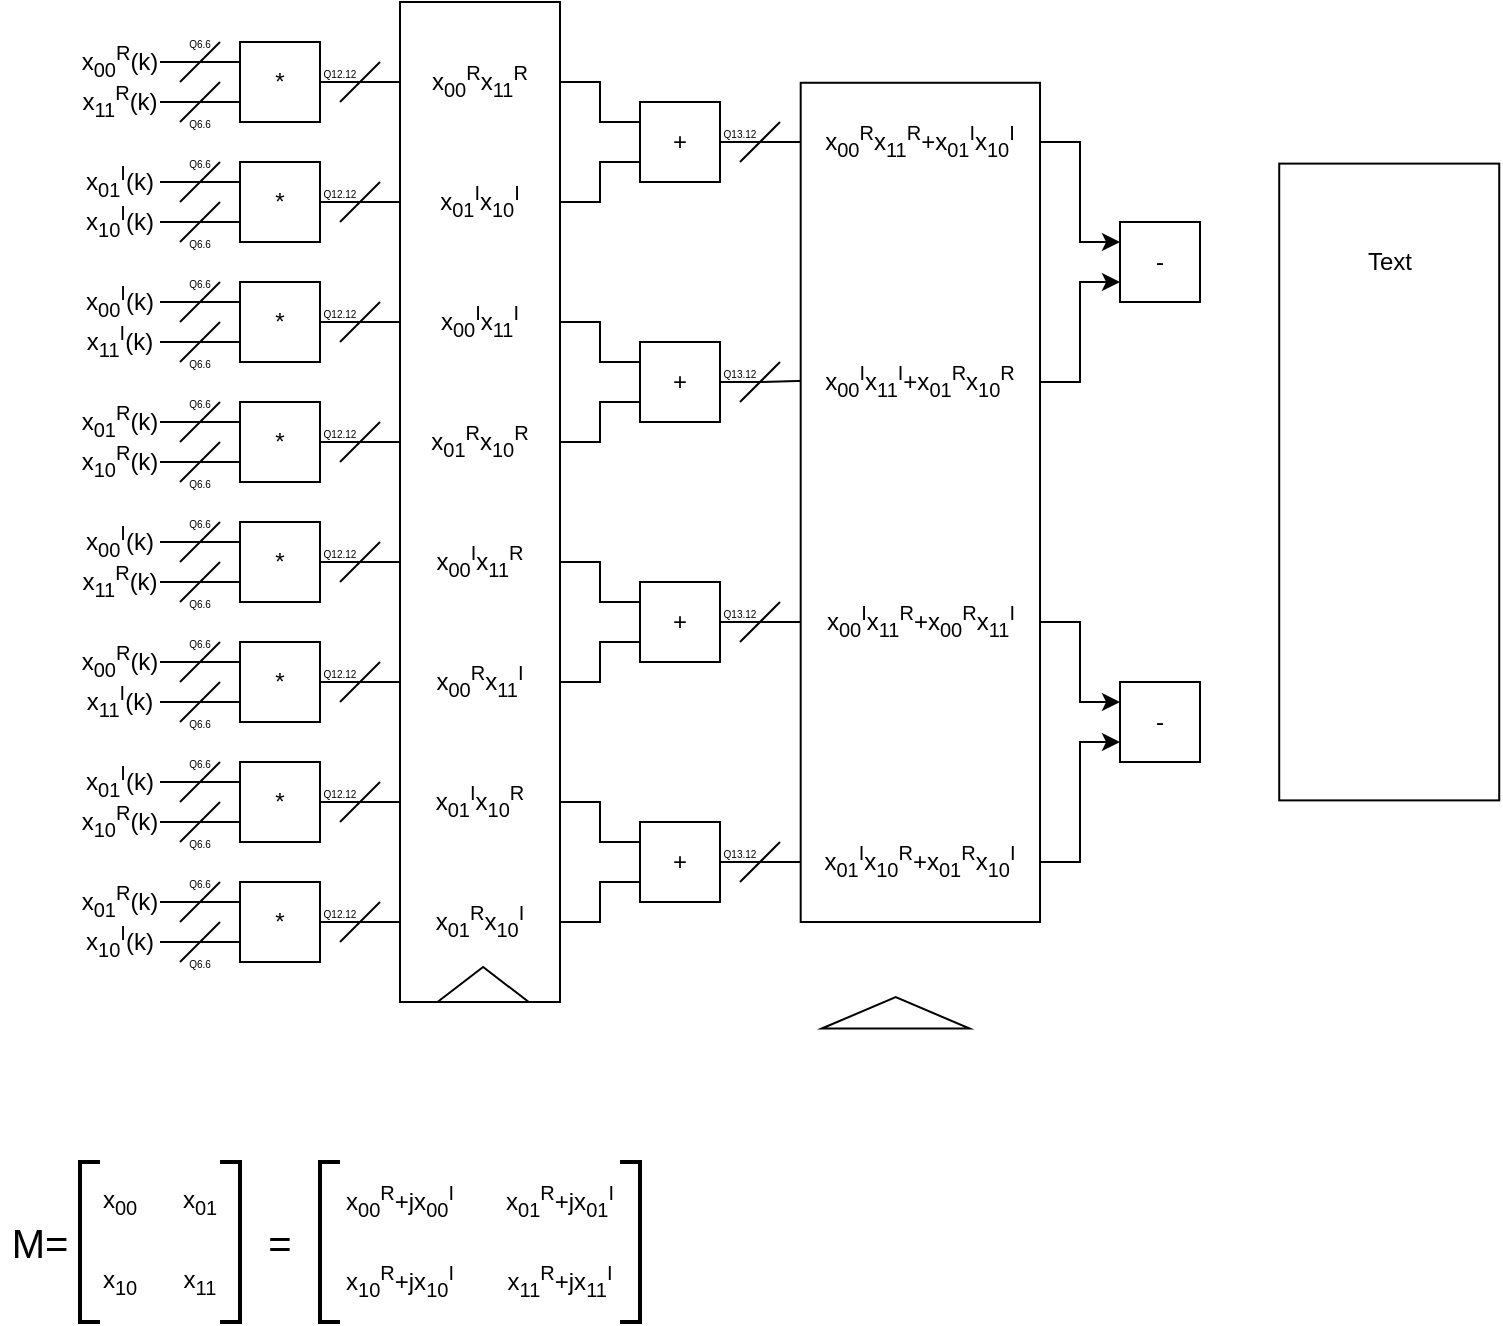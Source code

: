 <mxfile version="24.7.17">
  <diagram name="Page-1" id="VPvtaMNpJZhvRJrZJaOK">
    <mxGraphModel dx="922" dy="496" grid="1" gridSize="10" guides="1" tooltips="1" connect="1" arrows="1" fold="1" page="1" pageScale="1" pageWidth="850" pageHeight="1100" math="0" shadow="0">
      <root>
        <mxCell id="0" />
        <mxCell id="1" parent="0" />
        <mxCell id="rDomsemBt22BLF_l0Lk8-1" value="" style="rounded=0;whiteSpace=wrap;html=1;rotation=90;" vertex="1" parent="1">
          <mxGeometry x="110" y="270" width="500" height="80" as="geometry" />
        </mxCell>
        <mxCell id="rDomsemBt22BLF_l0Lk8-19" style="edgeStyle=orthogonalEdgeStyle;rounded=0;orthogonalLoop=1;jettySize=auto;html=1;endArrow=none;endFill=0;" edge="1" parent="1" source="rDomsemBt22BLF_l0Lk8-2">
          <mxGeometry relative="1" as="geometry">
            <mxPoint x="320" y="100" as="targetPoint" />
          </mxGeometry>
        </mxCell>
        <mxCell id="rDomsemBt22BLF_l0Lk8-2" value="*" style="rounded=0;whiteSpace=wrap;html=1;" vertex="1" parent="1">
          <mxGeometry x="240" y="80" width="40" height="40" as="geometry" />
        </mxCell>
        <mxCell id="rDomsemBt22BLF_l0Lk8-17" style="edgeStyle=orthogonalEdgeStyle;rounded=0;orthogonalLoop=1;jettySize=auto;html=1;endArrow=none;endFill=0;" edge="1" parent="1" source="rDomsemBt22BLF_l0Lk8-3">
          <mxGeometry relative="1" as="geometry">
            <mxPoint x="320" y="160" as="targetPoint" />
          </mxGeometry>
        </mxCell>
        <mxCell id="rDomsemBt22BLF_l0Lk8-3" value="*" style="rounded=0;whiteSpace=wrap;html=1;" vertex="1" parent="1">
          <mxGeometry x="240" y="140" width="40" height="40" as="geometry" />
        </mxCell>
        <mxCell id="rDomsemBt22BLF_l0Lk8-4" value="*" style="rounded=0;whiteSpace=wrap;html=1;" vertex="1" parent="1">
          <mxGeometry x="240" y="200" width="40" height="40" as="geometry" />
        </mxCell>
        <mxCell id="rDomsemBt22BLF_l0Lk8-15" style="edgeStyle=orthogonalEdgeStyle;rounded=0;orthogonalLoop=1;jettySize=auto;html=1;endArrow=none;endFill=0;" edge="1" parent="1" source="rDomsemBt22BLF_l0Lk8-5">
          <mxGeometry relative="1" as="geometry">
            <mxPoint x="320" y="280" as="targetPoint" />
          </mxGeometry>
        </mxCell>
        <mxCell id="rDomsemBt22BLF_l0Lk8-5" value="*" style="rounded=0;whiteSpace=wrap;html=1;" vertex="1" parent="1">
          <mxGeometry x="240" y="260" width="40" height="40" as="geometry" />
        </mxCell>
        <mxCell id="rDomsemBt22BLF_l0Lk8-14" style="edgeStyle=orthogonalEdgeStyle;rounded=0;orthogonalLoop=1;jettySize=auto;html=1;endArrow=none;endFill=0;" edge="1" parent="1" source="rDomsemBt22BLF_l0Lk8-6">
          <mxGeometry relative="1" as="geometry">
            <mxPoint x="320" y="340" as="targetPoint" />
          </mxGeometry>
        </mxCell>
        <mxCell id="rDomsemBt22BLF_l0Lk8-6" value="*" style="rounded=0;whiteSpace=wrap;html=1;" vertex="1" parent="1">
          <mxGeometry x="240" y="320" width="40" height="40" as="geometry" />
        </mxCell>
        <mxCell id="rDomsemBt22BLF_l0Lk8-13" style="edgeStyle=orthogonalEdgeStyle;rounded=0;orthogonalLoop=1;jettySize=auto;html=1;endArrow=none;endFill=0;" edge="1" parent="1" source="rDomsemBt22BLF_l0Lk8-7">
          <mxGeometry relative="1" as="geometry">
            <mxPoint x="320" y="400" as="targetPoint" />
          </mxGeometry>
        </mxCell>
        <mxCell id="rDomsemBt22BLF_l0Lk8-7" value="*" style="rounded=0;whiteSpace=wrap;html=1;" vertex="1" parent="1">
          <mxGeometry x="240" y="380" width="40" height="40" as="geometry" />
        </mxCell>
        <mxCell id="rDomsemBt22BLF_l0Lk8-12" style="edgeStyle=orthogonalEdgeStyle;rounded=0;orthogonalLoop=1;jettySize=auto;html=1;endArrow=none;endFill=0;" edge="1" parent="1" source="rDomsemBt22BLF_l0Lk8-8">
          <mxGeometry relative="1" as="geometry">
            <mxPoint x="320" y="460" as="targetPoint" />
          </mxGeometry>
        </mxCell>
        <mxCell id="rDomsemBt22BLF_l0Lk8-8" value="*" style="rounded=0;whiteSpace=wrap;html=1;" vertex="1" parent="1">
          <mxGeometry x="240" y="440" width="40" height="40" as="geometry" />
        </mxCell>
        <mxCell id="rDomsemBt22BLF_l0Lk8-11" style="edgeStyle=orthogonalEdgeStyle;rounded=0;orthogonalLoop=1;jettySize=auto;html=1;endArrow=none;endFill=0;" edge="1" parent="1" source="rDomsemBt22BLF_l0Lk8-9">
          <mxGeometry relative="1" as="geometry">
            <mxPoint x="320" y="520" as="targetPoint" />
          </mxGeometry>
        </mxCell>
        <mxCell id="rDomsemBt22BLF_l0Lk8-9" value="*" style="rounded=0;whiteSpace=wrap;html=1;" vertex="1" parent="1">
          <mxGeometry x="240" y="500" width="40" height="40" as="geometry" />
        </mxCell>
        <mxCell id="rDomsemBt22BLF_l0Lk8-10" value="" style="triangle;whiteSpace=wrap;html=1;rotation=-90;" vertex="1" parent="1">
          <mxGeometry x="352.81" y="528.45" width="17.5" height="45.62" as="geometry" />
        </mxCell>
        <mxCell id="rDomsemBt22BLF_l0Lk8-16" style="edgeStyle=orthogonalEdgeStyle;rounded=0;orthogonalLoop=1;jettySize=auto;html=1;endArrow=none;endFill=0;" edge="1" parent="1" source="rDomsemBt22BLF_l0Lk8-4">
          <mxGeometry relative="1" as="geometry">
            <mxPoint x="320" y="220" as="targetPoint" />
          </mxGeometry>
        </mxCell>
        <mxCell id="rDomsemBt22BLF_l0Lk8-20" value="&lt;font style=&quot;font-size: 20px;&quot;&gt;M=&lt;/font&gt;" style="text;html=1;align=center;verticalAlign=middle;whiteSpace=wrap;rounded=0;" vertex="1" parent="1">
          <mxGeometry x="120" y="660" width="40" height="40" as="geometry" />
        </mxCell>
        <mxCell id="rDomsemBt22BLF_l0Lk8-21" value="" style="strokeWidth=2;html=1;shape=mxgraph.flowchart.annotation_1;align=left;pointerEvents=1;" vertex="1" parent="1">
          <mxGeometry x="160" y="640" width="10" height="80" as="geometry" />
        </mxCell>
        <mxCell id="rDomsemBt22BLF_l0Lk8-23" value="" style="strokeWidth=2;html=1;shape=mxgraph.flowchart.annotation_1;align=left;pointerEvents=1;rotation=-180;" vertex="1" parent="1">
          <mxGeometry x="230" y="640" width="10" height="80" as="geometry" />
        </mxCell>
        <mxCell id="rDomsemBt22BLF_l0Lk8-24" value="x&lt;sub&gt;00&lt;/sub&gt;" style="text;html=1;align=center;verticalAlign=middle;whiteSpace=wrap;rounded=0;" vertex="1" parent="1">
          <mxGeometry x="160" y="640" width="40" height="40" as="geometry" />
        </mxCell>
        <mxCell id="rDomsemBt22BLF_l0Lk8-25" value="x&lt;sub&gt;01&lt;/sub&gt;" style="text;html=1;align=center;verticalAlign=middle;whiteSpace=wrap;rounded=0;" vertex="1" parent="1">
          <mxGeometry x="200" y="640" width="40" height="40" as="geometry" />
        </mxCell>
        <mxCell id="rDomsemBt22BLF_l0Lk8-26" value="x&lt;sub&gt;10&lt;/sub&gt;" style="text;html=1;align=center;verticalAlign=middle;whiteSpace=wrap;rounded=0;" vertex="1" parent="1">
          <mxGeometry x="160" y="680" width="40" height="40" as="geometry" />
        </mxCell>
        <mxCell id="rDomsemBt22BLF_l0Lk8-27" value="x&lt;sub&gt;11&lt;/sub&gt;" style="text;html=1;align=center;verticalAlign=middle;whiteSpace=wrap;rounded=0;" vertex="1" parent="1">
          <mxGeometry x="200" y="680" width="40" height="40" as="geometry" />
        </mxCell>
        <mxCell id="rDomsemBt22BLF_l0Lk8-28" value="&lt;font style=&quot;font-size: 20px;&quot;&gt;=&lt;/font&gt;" style="text;html=1;align=center;verticalAlign=middle;whiteSpace=wrap;rounded=0;" vertex="1" parent="1">
          <mxGeometry x="240" y="660" width="40" height="40" as="geometry" />
        </mxCell>
        <mxCell id="rDomsemBt22BLF_l0Lk8-29" value="" style="strokeWidth=2;html=1;shape=mxgraph.flowchart.annotation_1;align=left;pointerEvents=1;" vertex="1" parent="1">
          <mxGeometry x="280" y="640" width="10" height="80" as="geometry" />
        </mxCell>
        <mxCell id="rDomsemBt22BLF_l0Lk8-30" value="x&lt;sub&gt;00&lt;/sub&gt;&lt;sup&gt;R&lt;/sup&gt;+jx&lt;sub&gt;00&lt;/sub&gt;&lt;sup&gt;I&lt;/sup&gt;" style="text;html=1;align=center;verticalAlign=middle;whiteSpace=wrap;rounded=0;" vertex="1" parent="1">
          <mxGeometry x="280" y="640" width="80" height="40" as="geometry" />
        </mxCell>
        <mxCell id="rDomsemBt22BLF_l0Lk8-31" value="x&lt;sub&gt;10&lt;/sub&gt;&lt;sup&gt;R&lt;/sup&gt;+jx&lt;sub&gt;10&lt;/sub&gt;&lt;sup&gt;I&lt;/sup&gt;" style="text;html=1;align=center;verticalAlign=middle;whiteSpace=wrap;rounded=0;" vertex="1" parent="1">
          <mxGeometry x="280" y="680" width="80" height="40" as="geometry" />
        </mxCell>
        <mxCell id="rDomsemBt22BLF_l0Lk8-32" value="&lt;div&gt;x&lt;sub&gt;01&lt;/sub&gt;&lt;sup&gt;R&lt;/sup&gt;+jx&lt;sub&gt;01&lt;/sub&gt;&lt;sup&gt;I&lt;/sup&gt;&lt;/div&gt;" style="text;html=1;align=center;verticalAlign=middle;whiteSpace=wrap;rounded=0;" vertex="1" parent="1">
          <mxGeometry x="360" y="640" width="80" height="40" as="geometry" />
        </mxCell>
        <mxCell id="rDomsemBt22BLF_l0Lk8-33" value="x&lt;sub&gt;11&lt;/sub&gt;&lt;sup&gt;R&lt;/sup&gt;+jx&lt;sub&gt;11&lt;/sub&gt;&lt;sup&gt;I&lt;/sup&gt;" style="text;html=1;align=center;verticalAlign=middle;whiteSpace=wrap;rounded=0;" vertex="1" parent="1">
          <mxGeometry x="360" y="680" width="80" height="40" as="geometry" />
        </mxCell>
        <mxCell id="rDomsemBt22BLF_l0Lk8-34" value="" style="strokeWidth=2;html=1;shape=mxgraph.flowchart.annotation_1;align=left;pointerEvents=1;rotation=-180;" vertex="1" parent="1">
          <mxGeometry x="430" y="640" width="10" height="80" as="geometry" />
        </mxCell>
        <mxCell id="rDomsemBt22BLF_l0Lk8-41" style="edgeStyle=orthogonalEdgeStyle;rounded=0;orthogonalLoop=1;jettySize=auto;html=1;entryX=0;entryY=0.25;entryDx=0;entryDy=0;endArrow=none;endFill=0;" edge="1" parent="1" source="rDomsemBt22BLF_l0Lk8-37" target="rDomsemBt22BLF_l0Lk8-2">
          <mxGeometry relative="1" as="geometry" />
        </mxCell>
        <mxCell id="rDomsemBt22BLF_l0Lk8-37" value="x&lt;sub&gt;00&lt;/sub&gt;&lt;sup&gt;R&lt;/sup&gt;(k)" style="text;html=1;align=center;verticalAlign=middle;whiteSpace=wrap;rounded=0;" vertex="1" parent="1">
          <mxGeometry x="160" y="80" width="40" height="20" as="geometry" />
        </mxCell>
        <mxCell id="rDomsemBt22BLF_l0Lk8-43" style="edgeStyle=orthogonalEdgeStyle;rounded=0;orthogonalLoop=1;jettySize=auto;html=1;entryX=0;entryY=0.25;entryDx=0;entryDy=0;endArrow=none;endFill=0;" edge="1" parent="1" source="rDomsemBt22BLF_l0Lk8-38" target="rDomsemBt22BLF_l0Lk8-3">
          <mxGeometry relative="1" as="geometry" />
        </mxCell>
        <mxCell id="rDomsemBt22BLF_l0Lk8-38" value="x&lt;sub&gt;01&lt;/sub&gt;&lt;sup&gt;I&lt;/sup&gt;(k)" style="text;html=1;align=center;verticalAlign=middle;whiteSpace=wrap;rounded=0;" vertex="1" parent="1">
          <mxGeometry x="160" y="140" width="40" height="20" as="geometry" />
        </mxCell>
        <mxCell id="rDomsemBt22BLF_l0Lk8-42" style="edgeStyle=orthogonalEdgeStyle;rounded=0;orthogonalLoop=1;jettySize=auto;html=1;entryX=0;entryY=0.75;entryDx=0;entryDy=0;endArrow=none;endFill=0;" edge="1" parent="1" source="rDomsemBt22BLF_l0Lk8-39" target="rDomsemBt22BLF_l0Lk8-2">
          <mxGeometry relative="1" as="geometry" />
        </mxCell>
        <mxCell id="rDomsemBt22BLF_l0Lk8-39" value="x&lt;sub&gt;11&lt;/sub&gt;&lt;sup&gt;R&lt;/sup&gt;(k)" style="text;html=1;align=center;verticalAlign=middle;whiteSpace=wrap;rounded=0;" vertex="1" parent="1">
          <mxGeometry x="160" y="100" width="40" height="20" as="geometry" />
        </mxCell>
        <mxCell id="rDomsemBt22BLF_l0Lk8-44" style="edgeStyle=orthogonalEdgeStyle;rounded=0;orthogonalLoop=1;jettySize=auto;html=1;entryX=0;entryY=0.75;entryDx=0;entryDy=0;endArrow=none;endFill=0;" edge="1" parent="1" source="rDomsemBt22BLF_l0Lk8-40" target="rDomsemBt22BLF_l0Lk8-3">
          <mxGeometry relative="1" as="geometry" />
        </mxCell>
        <mxCell id="rDomsemBt22BLF_l0Lk8-40" value="x&lt;sub&gt;10&lt;/sub&gt;&lt;sup&gt;I&lt;/sup&gt;(k)" style="text;html=1;align=center;verticalAlign=middle;whiteSpace=wrap;rounded=0;" vertex="1" parent="1">
          <mxGeometry x="160" y="160" width="40" height="20" as="geometry" />
        </mxCell>
        <mxCell id="rDomsemBt22BLF_l0Lk8-57" style="edgeStyle=orthogonalEdgeStyle;rounded=0;orthogonalLoop=1;jettySize=auto;html=1;entryX=0;entryY=0.25;entryDx=0;entryDy=0;endArrow=none;endFill=0;" edge="1" parent="1" source="rDomsemBt22BLF_l0Lk8-45" target="rDomsemBt22BLF_l0Lk8-4">
          <mxGeometry relative="1" as="geometry" />
        </mxCell>
        <mxCell id="rDomsemBt22BLF_l0Lk8-45" value="x&lt;sub&gt;00&lt;/sub&gt;&lt;sup&gt;I&lt;/sup&gt;(k)" style="text;html=1;align=center;verticalAlign=middle;whiteSpace=wrap;rounded=0;" vertex="1" parent="1">
          <mxGeometry x="160" y="200" width="40" height="20" as="geometry" />
        </mxCell>
        <mxCell id="rDomsemBt22BLF_l0Lk8-58" style="edgeStyle=orthogonalEdgeStyle;rounded=0;orthogonalLoop=1;jettySize=auto;html=1;entryX=0;entryY=0.75;entryDx=0;entryDy=0;endArrow=none;endFill=0;" edge="1" parent="1" source="rDomsemBt22BLF_l0Lk8-46" target="rDomsemBt22BLF_l0Lk8-4">
          <mxGeometry relative="1" as="geometry" />
        </mxCell>
        <mxCell id="rDomsemBt22BLF_l0Lk8-46" value="x&lt;sub&gt;11&lt;/sub&gt;&lt;sup&gt;I&lt;/sup&gt;(k)" style="text;html=1;align=center;verticalAlign=middle;whiteSpace=wrap;rounded=0;" vertex="1" parent="1">
          <mxGeometry x="160" y="220" width="40" height="20" as="geometry" />
        </mxCell>
        <mxCell id="rDomsemBt22BLF_l0Lk8-59" style="edgeStyle=orthogonalEdgeStyle;rounded=0;orthogonalLoop=1;jettySize=auto;html=1;entryX=0;entryY=0.25;entryDx=0;entryDy=0;endArrow=none;endFill=0;" edge="1" parent="1" source="rDomsemBt22BLF_l0Lk8-47" target="rDomsemBt22BLF_l0Lk8-5">
          <mxGeometry relative="1" as="geometry" />
        </mxCell>
        <mxCell id="rDomsemBt22BLF_l0Lk8-47" value="x&lt;sub&gt;01&lt;/sub&gt;&lt;sup&gt;R&lt;/sup&gt;(k)" style="text;html=1;align=center;verticalAlign=middle;whiteSpace=wrap;rounded=0;" vertex="1" parent="1">
          <mxGeometry x="160" y="260" width="40" height="20" as="geometry" />
        </mxCell>
        <mxCell id="rDomsemBt22BLF_l0Lk8-60" style="edgeStyle=orthogonalEdgeStyle;rounded=0;orthogonalLoop=1;jettySize=auto;html=1;entryX=0;entryY=0.75;entryDx=0;entryDy=0;endArrow=none;endFill=0;" edge="1" parent="1" source="rDomsemBt22BLF_l0Lk8-48" target="rDomsemBt22BLF_l0Lk8-5">
          <mxGeometry relative="1" as="geometry" />
        </mxCell>
        <mxCell id="rDomsemBt22BLF_l0Lk8-48" value="x&lt;sub&gt;10&lt;/sub&gt;&lt;sup&gt;R&lt;/sup&gt;(k)" style="text;html=1;align=center;verticalAlign=middle;whiteSpace=wrap;rounded=0;" vertex="1" parent="1">
          <mxGeometry x="160" y="280" width="40" height="20" as="geometry" />
        </mxCell>
        <mxCell id="rDomsemBt22BLF_l0Lk8-61" style="edgeStyle=orthogonalEdgeStyle;rounded=0;orthogonalLoop=1;jettySize=auto;html=1;entryX=0;entryY=0.25;entryDx=0;entryDy=0;endArrow=none;endFill=0;" edge="1" parent="1" source="rDomsemBt22BLF_l0Lk8-49" target="rDomsemBt22BLF_l0Lk8-6">
          <mxGeometry relative="1" as="geometry" />
        </mxCell>
        <mxCell id="rDomsemBt22BLF_l0Lk8-49" value="x&lt;sub&gt;00&lt;/sub&gt;&lt;sup&gt;I&lt;/sup&gt;(k)" style="text;html=1;align=center;verticalAlign=middle;whiteSpace=wrap;rounded=0;" vertex="1" parent="1">
          <mxGeometry x="160" y="320" width="40" height="20" as="geometry" />
        </mxCell>
        <mxCell id="rDomsemBt22BLF_l0Lk8-63" style="edgeStyle=orthogonalEdgeStyle;rounded=0;orthogonalLoop=1;jettySize=auto;html=1;entryX=0;entryY=0.25;entryDx=0;entryDy=0;endArrow=none;endFill=0;" edge="1" parent="1" source="rDomsemBt22BLF_l0Lk8-50" target="rDomsemBt22BLF_l0Lk8-7">
          <mxGeometry relative="1" as="geometry" />
        </mxCell>
        <mxCell id="rDomsemBt22BLF_l0Lk8-50" value="x&lt;sub&gt;00&lt;/sub&gt;&lt;sup&gt;R&lt;/sup&gt;(k)" style="text;html=1;align=center;verticalAlign=middle;whiteSpace=wrap;rounded=0;" vertex="1" parent="1">
          <mxGeometry x="160" y="380" width="40" height="20" as="geometry" />
        </mxCell>
        <mxCell id="rDomsemBt22BLF_l0Lk8-62" style="edgeStyle=orthogonalEdgeStyle;rounded=0;orthogonalLoop=1;jettySize=auto;html=1;entryX=0;entryY=0.75;entryDx=0;entryDy=0;endArrow=none;endFill=0;" edge="1" parent="1" source="rDomsemBt22BLF_l0Lk8-51" target="rDomsemBt22BLF_l0Lk8-6">
          <mxGeometry relative="1" as="geometry" />
        </mxCell>
        <mxCell id="rDomsemBt22BLF_l0Lk8-51" value="x&lt;sub&gt;11&lt;/sub&gt;&lt;sup&gt;R&lt;/sup&gt;(k)" style="text;html=1;align=center;verticalAlign=middle;whiteSpace=wrap;rounded=0;" vertex="1" parent="1">
          <mxGeometry x="160" y="340" width="40" height="20" as="geometry" />
        </mxCell>
        <mxCell id="rDomsemBt22BLF_l0Lk8-64" style="edgeStyle=orthogonalEdgeStyle;rounded=0;orthogonalLoop=1;jettySize=auto;html=1;entryX=0;entryY=0.75;entryDx=0;entryDy=0;endArrow=none;endFill=0;" edge="1" parent="1" source="rDomsemBt22BLF_l0Lk8-52" target="rDomsemBt22BLF_l0Lk8-7">
          <mxGeometry relative="1" as="geometry" />
        </mxCell>
        <mxCell id="rDomsemBt22BLF_l0Lk8-52" value="x&lt;sub&gt;11&lt;/sub&gt;&lt;sup&gt;I&lt;/sup&gt;(k)" style="text;html=1;align=center;verticalAlign=middle;whiteSpace=wrap;rounded=0;" vertex="1" parent="1">
          <mxGeometry x="160" y="400" width="40" height="20" as="geometry" />
        </mxCell>
        <mxCell id="rDomsemBt22BLF_l0Lk8-66" style="edgeStyle=orthogonalEdgeStyle;rounded=0;orthogonalLoop=1;jettySize=auto;html=1;entryX=0;entryY=0.25;entryDx=0;entryDy=0;endArrow=none;endFill=0;" edge="1" parent="1" source="rDomsemBt22BLF_l0Lk8-53" target="rDomsemBt22BLF_l0Lk8-8">
          <mxGeometry relative="1" as="geometry" />
        </mxCell>
        <mxCell id="rDomsemBt22BLF_l0Lk8-53" value="x&lt;sub&gt;01&lt;/sub&gt;&lt;sup&gt;I&lt;/sup&gt;(k)" style="text;html=1;align=center;verticalAlign=middle;whiteSpace=wrap;rounded=0;" vertex="1" parent="1">
          <mxGeometry x="160" y="440" width="40" height="20" as="geometry" />
        </mxCell>
        <mxCell id="rDomsemBt22BLF_l0Lk8-67" style="edgeStyle=orthogonalEdgeStyle;rounded=0;orthogonalLoop=1;jettySize=auto;html=1;entryX=0;entryY=0.75;entryDx=0;entryDy=0;endArrow=none;endFill=0;" edge="1" parent="1" source="rDomsemBt22BLF_l0Lk8-54" target="rDomsemBt22BLF_l0Lk8-8">
          <mxGeometry relative="1" as="geometry" />
        </mxCell>
        <mxCell id="rDomsemBt22BLF_l0Lk8-54" value="x&lt;sub&gt;10&lt;/sub&gt;&lt;sup&gt;R&lt;/sup&gt;(k)" style="text;html=1;align=center;verticalAlign=middle;whiteSpace=wrap;rounded=0;" vertex="1" parent="1">
          <mxGeometry x="160" y="460" width="40" height="20" as="geometry" />
        </mxCell>
        <mxCell id="rDomsemBt22BLF_l0Lk8-68" style="edgeStyle=orthogonalEdgeStyle;rounded=0;orthogonalLoop=1;jettySize=auto;html=1;entryX=0;entryY=0.25;entryDx=0;entryDy=0;endArrow=none;endFill=0;" edge="1" parent="1" source="rDomsemBt22BLF_l0Lk8-55" target="rDomsemBt22BLF_l0Lk8-9">
          <mxGeometry relative="1" as="geometry" />
        </mxCell>
        <mxCell id="rDomsemBt22BLF_l0Lk8-55" value="x&lt;sub&gt;01&lt;/sub&gt;&lt;sup&gt;R&lt;/sup&gt;(k)" style="text;html=1;align=center;verticalAlign=middle;whiteSpace=wrap;rounded=0;" vertex="1" parent="1">
          <mxGeometry x="160" y="500" width="40" height="20" as="geometry" />
        </mxCell>
        <mxCell id="rDomsemBt22BLF_l0Lk8-69" style="edgeStyle=orthogonalEdgeStyle;rounded=0;orthogonalLoop=1;jettySize=auto;html=1;entryX=0;entryY=0.75;entryDx=0;entryDy=0;endArrow=none;endFill=0;" edge="1" parent="1" source="rDomsemBt22BLF_l0Lk8-56" target="rDomsemBt22BLF_l0Lk8-9">
          <mxGeometry relative="1" as="geometry" />
        </mxCell>
        <mxCell id="rDomsemBt22BLF_l0Lk8-56" value="x&lt;sub&gt;10&lt;/sub&gt;&lt;sup&gt;I&lt;/sup&gt;(k)" style="text;html=1;align=center;verticalAlign=middle;whiteSpace=wrap;rounded=0;" vertex="1" parent="1">
          <mxGeometry x="160" y="520" width="40" height="20" as="geometry" />
        </mxCell>
        <mxCell id="rDomsemBt22BLF_l0Lk8-73" value="" style="endArrow=none;html=1;rounded=0;" edge="1" parent="1">
          <mxGeometry width="50" height="50" relative="1" as="geometry">
            <mxPoint x="210" y="100" as="sourcePoint" />
            <mxPoint x="230" y="80" as="targetPoint" />
          </mxGeometry>
        </mxCell>
        <mxCell id="rDomsemBt22BLF_l0Lk8-74" value="" style="endArrow=none;html=1;rounded=0;" edge="1" parent="1">
          <mxGeometry width="50" height="50" relative="1" as="geometry">
            <mxPoint x="210" y="120" as="sourcePoint" />
            <mxPoint x="230" y="100" as="targetPoint" />
          </mxGeometry>
        </mxCell>
        <mxCell id="rDomsemBt22BLF_l0Lk8-77" value="Q6.6" style="text;html=1;align=center;verticalAlign=middle;whiteSpace=wrap;rounded=0;fontSize=5;" vertex="1" parent="1">
          <mxGeometry x="210" y="70" width="20" height="20" as="geometry" />
        </mxCell>
        <mxCell id="rDomsemBt22BLF_l0Lk8-78" value="Q6.6" style="text;html=1;align=center;verticalAlign=middle;whiteSpace=wrap;rounded=0;fontSize=5;" vertex="1" parent="1">
          <mxGeometry x="210" y="110" width="20" height="20" as="geometry" />
        </mxCell>
        <mxCell id="rDomsemBt22BLF_l0Lk8-79" value="" style="endArrow=none;html=1;rounded=0;" edge="1" parent="1">
          <mxGeometry width="50" height="50" relative="1" as="geometry">
            <mxPoint x="210" y="160" as="sourcePoint" />
            <mxPoint x="230" y="140" as="targetPoint" />
          </mxGeometry>
        </mxCell>
        <mxCell id="rDomsemBt22BLF_l0Lk8-80" value="" style="endArrow=none;html=1;rounded=0;" edge="1" parent="1">
          <mxGeometry width="50" height="50" relative="1" as="geometry">
            <mxPoint x="210" y="180" as="sourcePoint" />
            <mxPoint x="230" y="160" as="targetPoint" />
          </mxGeometry>
        </mxCell>
        <mxCell id="rDomsemBt22BLF_l0Lk8-81" value="Q6.6" style="text;html=1;align=center;verticalAlign=middle;whiteSpace=wrap;rounded=0;fontSize=5;" vertex="1" parent="1">
          <mxGeometry x="210" y="130" width="20" height="20" as="geometry" />
        </mxCell>
        <mxCell id="rDomsemBt22BLF_l0Lk8-82" value="Q6.6" style="text;html=1;align=center;verticalAlign=middle;whiteSpace=wrap;rounded=0;fontSize=5;" vertex="1" parent="1">
          <mxGeometry x="210" y="170" width="20" height="20" as="geometry" />
        </mxCell>
        <mxCell id="rDomsemBt22BLF_l0Lk8-83" value="" style="endArrow=none;html=1;rounded=0;" edge="1" parent="1">
          <mxGeometry width="50" height="50" relative="1" as="geometry">
            <mxPoint x="210" y="220" as="sourcePoint" />
            <mxPoint x="230" y="200" as="targetPoint" />
          </mxGeometry>
        </mxCell>
        <mxCell id="rDomsemBt22BLF_l0Lk8-84" value="" style="endArrow=none;html=1;rounded=0;" edge="1" parent="1">
          <mxGeometry width="50" height="50" relative="1" as="geometry">
            <mxPoint x="210" y="240" as="sourcePoint" />
            <mxPoint x="230" y="220" as="targetPoint" />
          </mxGeometry>
        </mxCell>
        <mxCell id="rDomsemBt22BLF_l0Lk8-85" value="Q6.6" style="text;html=1;align=center;verticalAlign=middle;whiteSpace=wrap;rounded=0;fontSize=5;" vertex="1" parent="1">
          <mxGeometry x="210" y="190" width="20" height="20" as="geometry" />
        </mxCell>
        <mxCell id="rDomsemBt22BLF_l0Lk8-86" value="Q6.6" style="text;html=1;align=center;verticalAlign=middle;whiteSpace=wrap;rounded=0;fontSize=5;" vertex="1" parent="1">
          <mxGeometry x="210" y="230" width="20" height="20" as="geometry" />
        </mxCell>
        <mxCell id="rDomsemBt22BLF_l0Lk8-87" value="" style="endArrow=none;html=1;rounded=0;" edge="1" parent="1">
          <mxGeometry width="50" height="50" relative="1" as="geometry">
            <mxPoint x="210" y="280" as="sourcePoint" />
            <mxPoint x="230" y="260" as="targetPoint" />
          </mxGeometry>
        </mxCell>
        <mxCell id="rDomsemBt22BLF_l0Lk8-88" value="" style="endArrow=none;html=1;rounded=0;" edge="1" parent="1">
          <mxGeometry width="50" height="50" relative="1" as="geometry">
            <mxPoint x="210" y="300" as="sourcePoint" />
            <mxPoint x="230" y="280" as="targetPoint" />
          </mxGeometry>
        </mxCell>
        <mxCell id="rDomsemBt22BLF_l0Lk8-89" value="Q6.6" style="text;html=1;align=center;verticalAlign=middle;whiteSpace=wrap;rounded=0;fontSize=5;" vertex="1" parent="1">
          <mxGeometry x="210" y="250" width="20" height="20" as="geometry" />
        </mxCell>
        <mxCell id="rDomsemBt22BLF_l0Lk8-90" value="Q6.6" style="text;html=1;align=center;verticalAlign=middle;whiteSpace=wrap;rounded=0;fontSize=5;" vertex="1" parent="1">
          <mxGeometry x="210" y="290" width="20" height="20" as="geometry" />
        </mxCell>
        <mxCell id="rDomsemBt22BLF_l0Lk8-91" value="" style="endArrow=none;html=1;rounded=0;" edge="1" parent="1">
          <mxGeometry width="50" height="50" relative="1" as="geometry">
            <mxPoint x="210" y="340" as="sourcePoint" />
            <mxPoint x="230" y="320" as="targetPoint" />
          </mxGeometry>
        </mxCell>
        <mxCell id="rDomsemBt22BLF_l0Lk8-92" value="" style="endArrow=none;html=1;rounded=0;" edge="1" parent="1">
          <mxGeometry width="50" height="50" relative="1" as="geometry">
            <mxPoint x="210" y="360" as="sourcePoint" />
            <mxPoint x="230" y="340" as="targetPoint" />
          </mxGeometry>
        </mxCell>
        <mxCell id="rDomsemBt22BLF_l0Lk8-93" value="Q6.6" style="text;html=1;align=center;verticalAlign=middle;whiteSpace=wrap;rounded=0;fontSize=5;" vertex="1" parent="1">
          <mxGeometry x="210" y="310" width="20" height="20" as="geometry" />
        </mxCell>
        <mxCell id="rDomsemBt22BLF_l0Lk8-94" value="Q6.6" style="text;html=1;align=center;verticalAlign=middle;whiteSpace=wrap;rounded=0;fontSize=5;" vertex="1" parent="1">
          <mxGeometry x="210" y="350" width="20" height="20" as="geometry" />
        </mxCell>
        <mxCell id="rDomsemBt22BLF_l0Lk8-95" value="" style="endArrow=none;html=1;rounded=0;" edge="1" parent="1">
          <mxGeometry width="50" height="50" relative="1" as="geometry">
            <mxPoint x="210" y="400" as="sourcePoint" />
            <mxPoint x="230" y="380" as="targetPoint" />
          </mxGeometry>
        </mxCell>
        <mxCell id="rDomsemBt22BLF_l0Lk8-96" value="" style="endArrow=none;html=1;rounded=0;" edge="1" parent="1">
          <mxGeometry width="50" height="50" relative="1" as="geometry">
            <mxPoint x="210" y="420" as="sourcePoint" />
            <mxPoint x="230" y="400" as="targetPoint" />
          </mxGeometry>
        </mxCell>
        <mxCell id="rDomsemBt22BLF_l0Lk8-97" value="Q6.6" style="text;html=1;align=center;verticalAlign=middle;whiteSpace=wrap;rounded=0;fontSize=5;" vertex="1" parent="1">
          <mxGeometry x="210" y="370" width="20" height="20" as="geometry" />
        </mxCell>
        <mxCell id="rDomsemBt22BLF_l0Lk8-98" value="Q6.6" style="text;html=1;align=center;verticalAlign=middle;whiteSpace=wrap;rounded=0;fontSize=5;" vertex="1" parent="1">
          <mxGeometry x="210" y="410" width="20" height="20" as="geometry" />
        </mxCell>
        <mxCell id="rDomsemBt22BLF_l0Lk8-99" value="" style="endArrow=none;html=1;rounded=0;" edge="1" parent="1">
          <mxGeometry width="50" height="50" relative="1" as="geometry">
            <mxPoint x="210" y="460" as="sourcePoint" />
            <mxPoint x="230" y="440" as="targetPoint" />
          </mxGeometry>
        </mxCell>
        <mxCell id="rDomsemBt22BLF_l0Lk8-100" value="" style="endArrow=none;html=1;rounded=0;" edge="1" parent="1">
          <mxGeometry width="50" height="50" relative="1" as="geometry">
            <mxPoint x="210" y="480" as="sourcePoint" />
            <mxPoint x="230" y="460" as="targetPoint" />
          </mxGeometry>
        </mxCell>
        <mxCell id="rDomsemBt22BLF_l0Lk8-101" value="Q6.6" style="text;html=1;align=center;verticalAlign=middle;whiteSpace=wrap;rounded=0;fontSize=5;" vertex="1" parent="1">
          <mxGeometry x="210" y="430" width="20" height="20" as="geometry" />
        </mxCell>
        <mxCell id="rDomsemBt22BLF_l0Lk8-102" value="Q6.6" style="text;html=1;align=center;verticalAlign=middle;whiteSpace=wrap;rounded=0;fontSize=5;" vertex="1" parent="1">
          <mxGeometry x="210" y="470" width="20" height="20" as="geometry" />
        </mxCell>
        <mxCell id="rDomsemBt22BLF_l0Lk8-103" value="" style="endArrow=none;html=1;rounded=0;" edge="1" parent="1">
          <mxGeometry width="50" height="50" relative="1" as="geometry">
            <mxPoint x="210" y="520" as="sourcePoint" />
            <mxPoint x="230" y="500" as="targetPoint" />
          </mxGeometry>
        </mxCell>
        <mxCell id="rDomsemBt22BLF_l0Lk8-104" value="" style="endArrow=none;html=1;rounded=0;" edge="1" parent="1">
          <mxGeometry width="50" height="50" relative="1" as="geometry">
            <mxPoint x="210" y="540" as="sourcePoint" />
            <mxPoint x="230" y="520" as="targetPoint" />
          </mxGeometry>
        </mxCell>
        <mxCell id="rDomsemBt22BLF_l0Lk8-105" value="Q6.6" style="text;html=1;align=center;verticalAlign=middle;whiteSpace=wrap;rounded=0;fontSize=5;" vertex="1" parent="1">
          <mxGeometry x="210" y="490" width="20" height="20" as="geometry" />
        </mxCell>
        <mxCell id="rDomsemBt22BLF_l0Lk8-106" value="Q6.6" style="text;html=1;align=center;verticalAlign=middle;whiteSpace=wrap;rounded=0;fontSize=5;" vertex="1" parent="1">
          <mxGeometry x="210" y="530" width="20" height="20" as="geometry" />
        </mxCell>
        <mxCell id="rDomsemBt22BLF_l0Lk8-107" value="" style="endArrow=none;html=1;rounded=0;" edge="1" parent="1">
          <mxGeometry width="50" height="50" relative="1" as="geometry">
            <mxPoint x="290" y="110" as="sourcePoint" />
            <mxPoint x="310" y="90" as="targetPoint" />
          </mxGeometry>
        </mxCell>
        <mxCell id="rDomsemBt22BLF_l0Lk8-108" value="Q12.12" style="text;html=1;align=center;verticalAlign=middle;whiteSpace=wrap;rounded=0;fontSize=5;" vertex="1" parent="1">
          <mxGeometry x="280" y="90" width="20" height="10" as="geometry" />
        </mxCell>
        <mxCell id="rDomsemBt22BLF_l0Lk8-110" value="" style="endArrow=none;html=1;rounded=0;" edge="1" parent="1">
          <mxGeometry width="50" height="50" relative="1" as="geometry">
            <mxPoint x="290" y="170" as="sourcePoint" />
            <mxPoint x="310" y="150" as="targetPoint" />
          </mxGeometry>
        </mxCell>
        <mxCell id="rDomsemBt22BLF_l0Lk8-111" value="Q12.12" style="text;html=1;align=center;verticalAlign=middle;whiteSpace=wrap;rounded=0;fontSize=5;" vertex="1" parent="1">
          <mxGeometry x="280" y="150" width="20" height="10" as="geometry" />
        </mxCell>
        <mxCell id="rDomsemBt22BLF_l0Lk8-112" value="" style="endArrow=none;html=1;rounded=0;" edge="1" parent="1">
          <mxGeometry width="50" height="50" relative="1" as="geometry">
            <mxPoint x="290" y="230" as="sourcePoint" />
            <mxPoint x="310" y="210" as="targetPoint" />
          </mxGeometry>
        </mxCell>
        <mxCell id="rDomsemBt22BLF_l0Lk8-113" value="Q12.12" style="text;html=1;align=center;verticalAlign=middle;whiteSpace=wrap;rounded=0;fontSize=5;" vertex="1" parent="1">
          <mxGeometry x="280" y="210" width="20" height="10" as="geometry" />
        </mxCell>
        <mxCell id="rDomsemBt22BLF_l0Lk8-114" value="" style="endArrow=none;html=1;rounded=0;" edge="1" parent="1">
          <mxGeometry width="50" height="50" relative="1" as="geometry">
            <mxPoint x="290" y="290" as="sourcePoint" />
            <mxPoint x="310" y="270" as="targetPoint" />
          </mxGeometry>
        </mxCell>
        <mxCell id="rDomsemBt22BLF_l0Lk8-115" value="Q12.12" style="text;html=1;align=center;verticalAlign=middle;whiteSpace=wrap;rounded=0;fontSize=5;" vertex="1" parent="1">
          <mxGeometry x="280" y="270" width="20" height="10" as="geometry" />
        </mxCell>
        <mxCell id="rDomsemBt22BLF_l0Lk8-116" value="" style="endArrow=none;html=1;rounded=0;" edge="1" parent="1">
          <mxGeometry width="50" height="50" relative="1" as="geometry">
            <mxPoint x="290" y="350" as="sourcePoint" />
            <mxPoint x="310" y="330" as="targetPoint" />
          </mxGeometry>
        </mxCell>
        <mxCell id="rDomsemBt22BLF_l0Lk8-117" value="Q12.12" style="text;html=1;align=center;verticalAlign=middle;whiteSpace=wrap;rounded=0;fontSize=5;" vertex="1" parent="1">
          <mxGeometry x="280" y="330" width="20" height="10" as="geometry" />
        </mxCell>
        <mxCell id="rDomsemBt22BLF_l0Lk8-118" value="" style="endArrow=none;html=1;rounded=0;" edge="1" parent="1">
          <mxGeometry width="50" height="50" relative="1" as="geometry">
            <mxPoint x="290" y="410" as="sourcePoint" />
            <mxPoint x="310" y="390" as="targetPoint" />
          </mxGeometry>
        </mxCell>
        <mxCell id="rDomsemBt22BLF_l0Lk8-119" value="Q12.12" style="text;html=1;align=center;verticalAlign=middle;whiteSpace=wrap;rounded=0;fontSize=5;" vertex="1" parent="1">
          <mxGeometry x="280" y="390" width="20" height="10" as="geometry" />
        </mxCell>
        <mxCell id="rDomsemBt22BLF_l0Lk8-120" value="" style="endArrow=none;html=1;rounded=0;" edge="1" parent="1">
          <mxGeometry width="50" height="50" relative="1" as="geometry">
            <mxPoint x="290" y="470" as="sourcePoint" />
            <mxPoint x="310" y="450" as="targetPoint" />
          </mxGeometry>
        </mxCell>
        <mxCell id="rDomsemBt22BLF_l0Lk8-121" value="Q12.12" style="text;html=1;align=center;verticalAlign=middle;whiteSpace=wrap;rounded=0;fontSize=5;" vertex="1" parent="1">
          <mxGeometry x="280" y="450" width="20" height="10" as="geometry" />
        </mxCell>
        <mxCell id="rDomsemBt22BLF_l0Lk8-122" value="" style="endArrow=none;html=1;rounded=0;" edge="1" parent="1">
          <mxGeometry width="50" height="50" relative="1" as="geometry">
            <mxPoint x="290" y="530" as="sourcePoint" />
            <mxPoint x="310" y="510" as="targetPoint" />
          </mxGeometry>
        </mxCell>
        <mxCell id="rDomsemBt22BLF_l0Lk8-123" value="Q12.12" style="text;html=1;align=center;verticalAlign=middle;whiteSpace=wrap;rounded=0;fontSize=5;" vertex="1" parent="1">
          <mxGeometry x="280" y="510" width="20" height="10" as="geometry" />
        </mxCell>
        <mxCell id="rDomsemBt22BLF_l0Lk8-146" style="edgeStyle=orthogonalEdgeStyle;rounded=0;orthogonalLoop=1;jettySize=auto;html=1;entryX=0;entryY=0.25;entryDx=0;entryDy=0;endArrow=none;endFill=0;" edge="1" parent="1" source="rDomsemBt22BLF_l0Lk8-125" target="rDomsemBt22BLF_l0Lk8-135">
          <mxGeometry relative="1" as="geometry" />
        </mxCell>
        <mxCell id="rDomsemBt22BLF_l0Lk8-125" value="x&lt;sub&gt;00&lt;/sub&gt;&lt;sup&gt;R&lt;/sup&gt;x&lt;sub&gt;11&lt;/sub&gt;&lt;sup&gt;R&lt;/sup&gt;" style="text;html=1;align=center;verticalAlign=middle;whiteSpace=wrap;rounded=0;" vertex="1" parent="1">
          <mxGeometry x="320" y="90" width="80" height="20" as="geometry" />
        </mxCell>
        <mxCell id="rDomsemBt22BLF_l0Lk8-147" style="edgeStyle=orthogonalEdgeStyle;rounded=0;orthogonalLoop=1;jettySize=auto;html=1;entryX=0;entryY=0.75;entryDx=0;entryDy=0;endArrow=none;endFill=0;" edge="1" parent="1" source="rDomsemBt22BLF_l0Lk8-127" target="rDomsemBt22BLF_l0Lk8-135">
          <mxGeometry relative="1" as="geometry" />
        </mxCell>
        <mxCell id="rDomsemBt22BLF_l0Lk8-127" value="x&lt;sub&gt;01&lt;/sub&gt;&lt;sup&gt;I&lt;/sup&gt;x&lt;sub&gt;10&lt;/sub&gt;&lt;sup&gt;I&lt;/sup&gt;" style="text;html=1;align=center;verticalAlign=middle;whiteSpace=wrap;rounded=0;" vertex="1" parent="1">
          <mxGeometry x="320" y="150" width="80" height="20" as="geometry" />
        </mxCell>
        <mxCell id="rDomsemBt22BLF_l0Lk8-148" style="edgeStyle=orthogonalEdgeStyle;rounded=0;orthogonalLoop=1;jettySize=auto;html=1;entryX=0;entryY=0.25;entryDx=0;entryDy=0;endArrow=none;endFill=0;" edge="1" parent="1" source="rDomsemBt22BLF_l0Lk8-128" target="rDomsemBt22BLF_l0Lk8-136">
          <mxGeometry relative="1" as="geometry" />
        </mxCell>
        <mxCell id="rDomsemBt22BLF_l0Lk8-128" value="x&lt;sub&gt;00&lt;/sub&gt;&lt;sup&gt;I&lt;/sup&gt;x&lt;sub&gt;11&lt;/sub&gt;&lt;sup&gt;I&lt;/sup&gt;" style="text;html=1;align=center;verticalAlign=middle;whiteSpace=wrap;rounded=0;" vertex="1" parent="1">
          <mxGeometry x="320" y="210" width="80" height="20" as="geometry" />
        </mxCell>
        <mxCell id="rDomsemBt22BLF_l0Lk8-149" style="edgeStyle=orthogonalEdgeStyle;rounded=0;orthogonalLoop=1;jettySize=auto;html=1;entryX=0;entryY=0.75;entryDx=0;entryDy=0;endArrow=none;endFill=0;" edge="1" parent="1" source="rDomsemBt22BLF_l0Lk8-129" target="rDomsemBt22BLF_l0Lk8-136">
          <mxGeometry relative="1" as="geometry" />
        </mxCell>
        <mxCell id="rDomsemBt22BLF_l0Lk8-129" value="x&lt;sub&gt;01&lt;/sub&gt;&lt;sup&gt;R&lt;/sup&gt;x&lt;sub&gt;10&lt;/sub&gt;&lt;sup&gt;R&lt;/sup&gt;" style="text;html=1;align=center;verticalAlign=middle;whiteSpace=wrap;rounded=0;" vertex="1" parent="1">
          <mxGeometry x="320" y="270" width="80" height="20" as="geometry" />
        </mxCell>
        <mxCell id="rDomsemBt22BLF_l0Lk8-150" style="edgeStyle=orthogonalEdgeStyle;rounded=0;orthogonalLoop=1;jettySize=auto;html=1;entryX=0;entryY=0.25;entryDx=0;entryDy=0;endArrow=none;endFill=0;" edge="1" parent="1" source="rDomsemBt22BLF_l0Lk8-130" target="rDomsemBt22BLF_l0Lk8-137">
          <mxGeometry relative="1" as="geometry" />
        </mxCell>
        <mxCell id="rDomsemBt22BLF_l0Lk8-130" value="x&lt;sub&gt;00&lt;/sub&gt;&lt;sup&gt;I&lt;/sup&gt;x&lt;sub&gt;11&lt;/sub&gt;&lt;sup&gt;R&lt;/sup&gt;" style="text;html=1;align=center;verticalAlign=middle;whiteSpace=wrap;rounded=0;" vertex="1" parent="1">
          <mxGeometry x="320" y="330" width="80" height="20" as="geometry" />
        </mxCell>
        <mxCell id="rDomsemBt22BLF_l0Lk8-151" style="edgeStyle=orthogonalEdgeStyle;rounded=0;orthogonalLoop=1;jettySize=auto;html=1;entryX=0;entryY=0.75;entryDx=0;entryDy=0;endArrow=none;endFill=0;" edge="1" parent="1" source="rDomsemBt22BLF_l0Lk8-131" target="rDomsemBt22BLF_l0Lk8-137">
          <mxGeometry relative="1" as="geometry" />
        </mxCell>
        <mxCell id="rDomsemBt22BLF_l0Lk8-131" value="x&lt;sub&gt;00&lt;/sub&gt;&lt;sup&gt;R&lt;/sup&gt;x&lt;sub&gt;11&lt;/sub&gt;&lt;sup&gt;I&lt;/sup&gt;" style="text;html=1;align=center;verticalAlign=middle;whiteSpace=wrap;rounded=0;" vertex="1" parent="1">
          <mxGeometry x="320" y="390" width="80" height="20" as="geometry" />
        </mxCell>
        <mxCell id="rDomsemBt22BLF_l0Lk8-152" style="edgeStyle=orthogonalEdgeStyle;rounded=0;orthogonalLoop=1;jettySize=auto;html=1;entryX=0;entryY=0.25;entryDx=0;entryDy=0;endArrow=none;endFill=0;" edge="1" parent="1" source="rDomsemBt22BLF_l0Lk8-132" target="rDomsemBt22BLF_l0Lk8-138">
          <mxGeometry relative="1" as="geometry" />
        </mxCell>
        <mxCell id="rDomsemBt22BLF_l0Lk8-132" value="x&lt;sub&gt;01&lt;/sub&gt;&lt;sup&gt;I&lt;/sup&gt;x&lt;sub&gt;10&lt;/sub&gt;&lt;sup&gt;R&lt;/sup&gt;" style="text;html=1;align=center;verticalAlign=middle;whiteSpace=wrap;rounded=0;" vertex="1" parent="1">
          <mxGeometry x="320" y="450" width="80" height="20" as="geometry" />
        </mxCell>
        <mxCell id="rDomsemBt22BLF_l0Lk8-153" style="edgeStyle=orthogonalEdgeStyle;rounded=0;orthogonalLoop=1;jettySize=auto;html=1;entryX=0;entryY=0.75;entryDx=0;entryDy=0;endArrow=none;endFill=0;" edge="1" parent="1" source="rDomsemBt22BLF_l0Lk8-134" target="rDomsemBt22BLF_l0Lk8-138">
          <mxGeometry relative="1" as="geometry" />
        </mxCell>
        <mxCell id="rDomsemBt22BLF_l0Lk8-134" value="x&lt;sub&gt;01&lt;/sub&gt;&lt;sup&gt;R&lt;/sup&gt;x&lt;sub&gt;10&lt;/sub&gt;&lt;sup&gt;I&lt;/sup&gt;" style="text;html=1;align=center;verticalAlign=middle;whiteSpace=wrap;rounded=0;" vertex="1" parent="1">
          <mxGeometry x="320" y="510" width="80" height="20" as="geometry" />
        </mxCell>
        <mxCell id="rDomsemBt22BLF_l0Lk8-177" style="edgeStyle=orthogonalEdgeStyle;rounded=0;orthogonalLoop=1;jettySize=auto;html=1;entryX=0;entryY=0.5;entryDx=0;entryDy=0;endArrow=none;endFill=0;" edge="1" parent="1" source="rDomsemBt22BLF_l0Lk8-135" target="rDomsemBt22BLF_l0Lk8-175">
          <mxGeometry relative="1" as="geometry" />
        </mxCell>
        <mxCell id="rDomsemBt22BLF_l0Lk8-135" value="+" style="rounded=0;whiteSpace=wrap;html=1;" vertex="1" parent="1">
          <mxGeometry x="440" y="110" width="40" height="40" as="geometry" />
        </mxCell>
        <mxCell id="rDomsemBt22BLF_l0Lk8-178" style="edgeStyle=orthogonalEdgeStyle;rounded=0;orthogonalLoop=1;jettySize=auto;html=1;exitX=1;exitY=0.5;exitDx=0;exitDy=0;endArrow=none;endFill=0;entryX=0.355;entryY=0.978;entryDx=0;entryDy=0;entryPerimeter=0;" edge="1" parent="1" source="rDomsemBt22BLF_l0Lk8-136" target="rDomsemBt22BLF_l0Lk8-155">
          <mxGeometry relative="1" as="geometry">
            <mxPoint x="520" y="250.039" as="targetPoint" />
          </mxGeometry>
        </mxCell>
        <mxCell id="rDomsemBt22BLF_l0Lk8-136" value="+" style="rounded=0;whiteSpace=wrap;html=1;" vertex="1" parent="1">
          <mxGeometry x="440" y="230" width="40" height="40" as="geometry" />
        </mxCell>
        <mxCell id="rDomsemBt22BLF_l0Lk8-180" style="edgeStyle=orthogonalEdgeStyle;rounded=0;orthogonalLoop=1;jettySize=auto;html=1;exitX=1;exitY=0.5;exitDx=0;exitDy=0;endArrow=none;endFill=0;entryX=0.64;entryY=0.98;entryDx=0;entryDy=0;entryPerimeter=0;" edge="1" parent="1" source="rDomsemBt22BLF_l0Lk8-137" target="rDomsemBt22BLF_l0Lk8-155">
          <mxGeometry relative="1" as="geometry">
            <mxPoint x="520" y="369.981" as="targetPoint" />
            <Array as="points">
              <mxPoint x="523" y="370" />
            </Array>
          </mxGeometry>
        </mxCell>
        <mxCell id="rDomsemBt22BLF_l0Lk8-137" value="+" style="rounded=0;whiteSpace=wrap;html=1;" vertex="1" parent="1">
          <mxGeometry x="440" y="350" width="40" height="40" as="geometry" />
        </mxCell>
        <mxCell id="rDomsemBt22BLF_l0Lk8-179" style="edgeStyle=orthogonalEdgeStyle;rounded=0;orthogonalLoop=1;jettySize=auto;html=1;exitX=1;exitY=0.5;exitDx=0;exitDy=0;endArrow=none;endFill=0;entryX=0;entryY=0.5;entryDx=0;entryDy=0;" edge="1" parent="1" source="rDomsemBt22BLF_l0Lk8-138" target="rDomsemBt22BLF_l0Lk8-184">
          <mxGeometry relative="1" as="geometry">
            <mxPoint x="520" y="489.981" as="targetPoint" />
          </mxGeometry>
        </mxCell>
        <mxCell id="rDomsemBt22BLF_l0Lk8-138" value="+" style="rounded=0;whiteSpace=wrap;html=1;" vertex="1" parent="1">
          <mxGeometry x="440" y="470" width="40" height="40" as="geometry" />
        </mxCell>
        <mxCell id="rDomsemBt22BLF_l0Lk8-155" value="" style="rounded=0;whiteSpace=wrap;html=1;rotation=90;" vertex="1" parent="1">
          <mxGeometry x="370.37" y="250.36" width="419.62" height="119.67" as="geometry" />
        </mxCell>
        <mxCell id="rDomsemBt22BLF_l0Lk8-156" value="" style="triangle;whiteSpace=wrap;html=1;rotation=-90;" vertex="1" parent="1">
          <mxGeometry x="560.0" y="528.45" width="15.71" height="73.93" as="geometry" />
        </mxCell>
        <mxCell id="rDomsemBt22BLF_l0Lk8-167" value="" style="endArrow=none;html=1;rounded=0;" edge="1" parent="1">
          <mxGeometry width="50" height="50" relative="1" as="geometry">
            <mxPoint x="490" y="140" as="sourcePoint" />
            <mxPoint x="510" y="120" as="targetPoint" />
          </mxGeometry>
        </mxCell>
        <mxCell id="rDomsemBt22BLF_l0Lk8-168" value="" style="endArrow=none;html=1;rounded=0;" edge="1" parent="1">
          <mxGeometry width="50" height="50" relative="1" as="geometry">
            <mxPoint x="490" y="260" as="sourcePoint" />
            <mxPoint x="510" y="240" as="targetPoint" />
          </mxGeometry>
        </mxCell>
        <mxCell id="rDomsemBt22BLF_l0Lk8-169" value="" style="endArrow=none;html=1;rounded=0;" edge="1" parent="1">
          <mxGeometry width="50" height="50" relative="1" as="geometry">
            <mxPoint x="490" y="380" as="sourcePoint" />
            <mxPoint x="510" y="360" as="targetPoint" />
          </mxGeometry>
        </mxCell>
        <mxCell id="rDomsemBt22BLF_l0Lk8-170" value="" style="endArrow=none;html=1;rounded=0;" edge="1" parent="1">
          <mxGeometry width="50" height="50" relative="1" as="geometry">
            <mxPoint x="490" y="500" as="sourcePoint" />
            <mxPoint x="510" y="480" as="targetPoint" />
          </mxGeometry>
        </mxCell>
        <mxCell id="rDomsemBt22BLF_l0Lk8-171" value="Q13.12" style="text;html=1;align=center;verticalAlign=middle;whiteSpace=wrap;rounded=0;fontSize=5;" vertex="1" parent="1">
          <mxGeometry x="480" y="480" width="20" height="10" as="geometry" />
        </mxCell>
        <mxCell id="rDomsemBt22BLF_l0Lk8-172" value="Q13.12" style="text;html=1;align=center;verticalAlign=middle;whiteSpace=wrap;rounded=0;fontSize=5;" vertex="1" parent="1">
          <mxGeometry x="480" y="360" width="20" height="10" as="geometry" />
        </mxCell>
        <mxCell id="rDomsemBt22BLF_l0Lk8-173" value="Q13.12" style="text;html=1;align=center;verticalAlign=middle;whiteSpace=wrap;rounded=0;fontSize=5;" vertex="1" parent="1">
          <mxGeometry x="480" y="240" width="20" height="10" as="geometry" />
        </mxCell>
        <mxCell id="rDomsemBt22BLF_l0Lk8-174" value="Q13.12" style="text;html=1;align=center;verticalAlign=middle;whiteSpace=wrap;rounded=0;fontSize=5;" vertex="1" parent="1">
          <mxGeometry x="480" y="120" width="20" height="10" as="geometry" />
        </mxCell>
        <mxCell id="rDomsemBt22BLF_l0Lk8-195" style="edgeStyle=orthogonalEdgeStyle;rounded=0;orthogonalLoop=1;jettySize=auto;html=1;entryX=0;entryY=0.25;entryDx=0;entryDy=0;" edge="1" parent="1" source="rDomsemBt22BLF_l0Lk8-175" target="rDomsemBt22BLF_l0Lk8-186">
          <mxGeometry relative="1" as="geometry">
            <Array as="points">
              <mxPoint x="660" y="130" />
              <mxPoint x="660" y="180" />
            </Array>
          </mxGeometry>
        </mxCell>
        <mxCell id="rDomsemBt22BLF_l0Lk8-175" value="x&lt;sub&gt;00&lt;/sub&gt;&lt;sup&gt;R&lt;/sup&gt;x&lt;sub&gt;11&lt;/sub&gt;&lt;sup&gt;R&lt;/sup&gt;+x&lt;sub&gt;01&lt;/sub&gt;&lt;sup&gt;I&lt;/sup&gt;x&lt;sub&gt;10&lt;/sub&gt;&lt;sup&gt;I&lt;/sup&gt;" style="text;html=1;align=center;verticalAlign=middle;whiteSpace=wrap;rounded=0;" vertex="1" parent="1">
          <mxGeometry x="520" y="120" width="120" height="20" as="geometry" />
        </mxCell>
        <mxCell id="rDomsemBt22BLF_l0Lk8-193" style="edgeStyle=orthogonalEdgeStyle;rounded=0;orthogonalLoop=1;jettySize=auto;html=1;entryX=0;entryY=0.75;entryDx=0;entryDy=0;" edge="1" parent="1" source="rDomsemBt22BLF_l0Lk8-182" target="rDomsemBt22BLF_l0Lk8-186">
          <mxGeometry relative="1" as="geometry">
            <Array as="points">
              <mxPoint x="660" y="250" />
              <mxPoint x="660" y="200" />
            </Array>
          </mxGeometry>
        </mxCell>
        <mxCell id="rDomsemBt22BLF_l0Lk8-182" value="x&lt;sub&gt;00&lt;/sub&gt;&lt;sup&gt;I&lt;/sup&gt;x&lt;sub&gt;11&lt;/sub&gt;&lt;sup&gt;I&lt;/sup&gt;+x&lt;sub&gt;01&lt;/sub&gt;&lt;sup&gt;R&lt;/sup&gt;x&lt;sub&gt;10&lt;/sub&gt;&lt;sup&gt;R&lt;/sup&gt;" style="text;html=1;align=center;verticalAlign=middle;whiteSpace=wrap;rounded=0;" vertex="1" parent="1">
          <mxGeometry x="520" y="240" width="120" height="20" as="geometry" />
        </mxCell>
        <mxCell id="rDomsemBt22BLF_l0Lk8-197" style="edgeStyle=orthogonalEdgeStyle;rounded=0;orthogonalLoop=1;jettySize=auto;html=1;entryX=0;entryY=0.25;entryDx=0;entryDy=0;" edge="1" parent="1" source="rDomsemBt22BLF_l0Lk8-183" target="rDomsemBt22BLF_l0Lk8-187">
          <mxGeometry relative="1" as="geometry">
            <Array as="points">
              <mxPoint x="660" y="370" />
              <mxPoint x="660" y="410" />
            </Array>
          </mxGeometry>
        </mxCell>
        <mxCell id="rDomsemBt22BLF_l0Lk8-183" value="x&lt;sub&gt;00&lt;/sub&gt;&lt;sup&gt;I&lt;/sup&gt;x&lt;sub&gt;11&lt;/sub&gt;&lt;sup&gt;R&lt;/sup&gt;+x&lt;sub&gt;00&lt;/sub&gt;&lt;sup&gt;R&lt;/sup&gt;x&lt;sub&gt;11&lt;/sub&gt;&lt;sup&gt;I&lt;/sup&gt;" style="text;html=1;align=center;verticalAlign=middle;whiteSpace=wrap;rounded=0;" vertex="1" parent="1">
          <mxGeometry x="521" y="360" width="119" height="20" as="geometry" />
        </mxCell>
        <mxCell id="rDomsemBt22BLF_l0Lk8-196" style="edgeStyle=orthogonalEdgeStyle;rounded=0;orthogonalLoop=1;jettySize=auto;html=1;entryX=0;entryY=0.75;entryDx=0;entryDy=0;" edge="1" parent="1" source="rDomsemBt22BLF_l0Lk8-184" target="rDomsemBt22BLF_l0Lk8-187">
          <mxGeometry relative="1" as="geometry">
            <Array as="points">
              <mxPoint x="660" y="490" />
              <mxPoint x="660" y="430" />
            </Array>
          </mxGeometry>
        </mxCell>
        <mxCell id="rDomsemBt22BLF_l0Lk8-184" value="x&lt;sub&gt;01&lt;/sub&gt;&lt;sup&gt;I&lt;/sup&gt;x&lt;sub&gt;10&lt;/sub&gt;&lt;sup&gt;R&lt;/sup&gt;+x&lt;sub&gt;01&lt;/sub&gt;&lt;sup&gt;R&lt;/sup&gt;x&lt;sub&gt;10&lt;/sub&gt;&lt;sup&gt;I&lt;/sup&gt;" style="text;html=1;align=center;verticalAlign=middle;whiteSpace=wrap;rounded=0;" vertex="1" parent="1">
          <mxGeometry x="520" y="480" width="120" height="20" as="geometry" />
        </mxCell>
        <mxCell id="rDomsemBt22BLF_l0Lk8-186" value="-" style="rounded=0;whiteSpace=wrap;html=1;" vertex="1" parent="1">
          <mxGeometry x="680" y="170" width="40" height="40" as="geometry" />
        </mxCell>
        <mxCell id="rDomsemBt22BLF_l0Lk8-187" value="-" style="rounded=0;whiteSpace=wrap;html=1;" vertex="1" parent="1">
          <mxGeometry x="680" y="400" width="40" height="40" as="geometry" />
        </mxCell>
        <mxCell id="rDomsemBt22BLF_l0Lk8-188" value="" style="rounded=0;whiteSpace=wrap;html=1;rotation=90;" vertex="1" parent="1">
          <mxGeometry x="655.42" y="245" width="318.39" height="110" as="geometry" />
        </mxCell>
        <mxCell id="rDomsemBt22BLF_l0Lk8-198" value="Text" style="text;html=1;align=center;verticalAlign=middle;whiteSpace=wrap;rounded=0;" vertex="1" parent="1">
          <mxGeometry x="784.62" y="175" width="60" height="30" as="geometry" />
        </mxCell>
      </root>
    </mxGraphModel>
  </diagram>
</mxfile>
